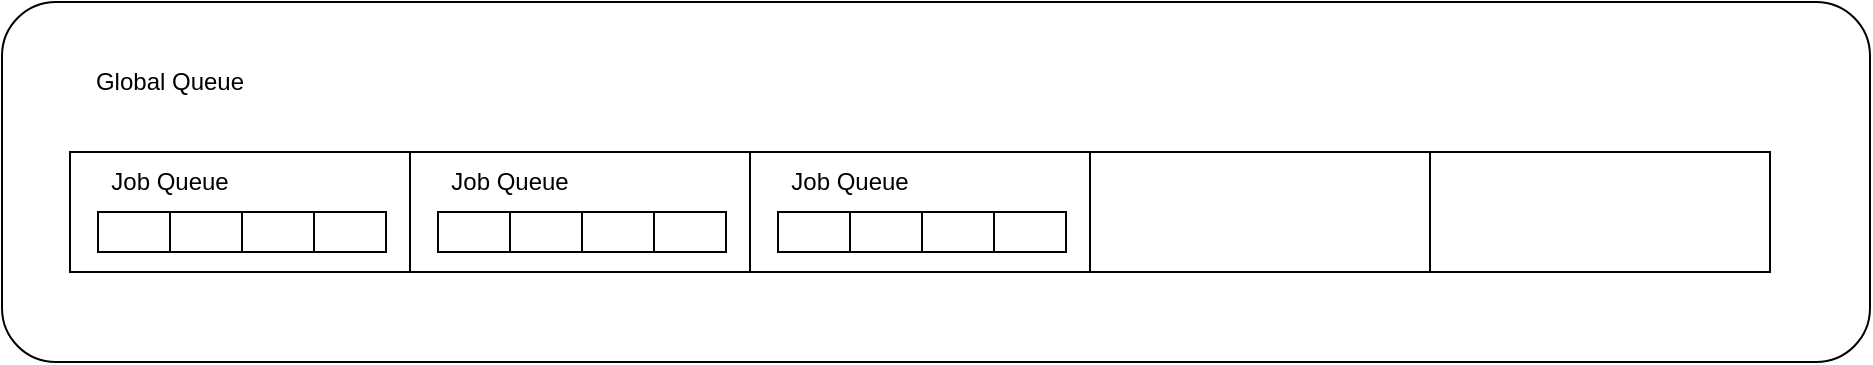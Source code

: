 <mxfile version="26.2.2">
  <diagram name="페이지-1" id="Mk4qLJfhBqheuXUlBqEr">
    <mxGraphModel dx="1030" dy="611" grid="1" gridSize="10" guides="1" tooltips="1" connect="1" arrows="1" fold="1" page="1" pageScale="1" pageWidth="827" pageHeight="1169" math="0" shadow="0">
      <root>
        <mxCell id="0" />
        <mxCell id="1" parent="0" />
        <mxCell id="uIK4AWvPfOsUOU29CAXk-1" value="" style="rounded=1;whiteSpace=wrap;html=1;" vertex="1" parent="1">
          <mxGeometry x="176" y="195" width="934" height="180" as="geometry" />
        </mxCell>
        <mxCell id="sQQ-UOUwGGefOafZwl83-1" value="" style="rounded=0;whiteSpace=wrap;html=1;" parent="1" vertex="1">
          <mxGeometry x="210" y="270" width="170" height="60" as="geometry" />
        </mxCell>
        <mxCell id="sQQ-UOUwGGefOafZwl83-7" value="Global Queue" style="text;html=1;align=center;verticalAlign=middle;whiteSpace=wrap;rounded=0;" parent="1" vertex="1">
          <mxGeometry x="210" y="220" width="100" height="30" as="geometry" />
        </mxCell>
        <mxCell id="sQQ-UOUwGGefOafZwl83-8" value="" style="rounded=0;whiteSpace=wrap;html=1;" parent="1" vertex="1">
          <mxGeometry x="224" y="300" width="36" height="20" as="geometry" />
        </mxCell>
        <mxCell id="sQQ-UOUwGGefOafZwl83-10" value="" style="rounded=0;whiteSpace=wrap;html=1;" parent="1" vertex="1">
          <mxGeometry x="260" y="300" width="36" height="20" as="geometry" />
        </mxCell>
        <mxCell id="sQQ-UOUwGGefOafZwl83-11" value="" style="rounded=0;whiteSpace=wrap;html=1;" parent="1" vertex="1">
          <mxGeometry x="296" y="300" width="36" height="20" as="geometry" />
        </mxCell>
        <mxCell id="sQQ-UOUwGGefOafZwl83-12" value="" style="rounded=0;whiteSpace=wrap;html=1;" parent="1" vertex="1">
          <mxGeometry x="332" y="300" width="36" height="20" as="geometry" />
        </mxCell>
        <mxCell id="sQQ-UOUwGGefOafZwl83-13" value="Job Queue" style="text;html=1;align=center;verticalAlign=middle;whiteSpace=wrap;rounded=0;" parent="1" vertex="1">
          <mxGeometry x="210" y="270" width="100" height="30" as="geometry" />
        </mxCell>
        <mxCell id="sQQ-UOUwGGefOafZwl83-15" value="" style="rounded=0;whiteSpace=wrap;html=1;" parent="1" vertex="1">
          <mxGeometry x="380" y="270" width="170" height="60" as="geometry" />
        </mxCell>
        <mxCell id="sQQ-UOUwGGefOafZwl83-16" value="" style="rounded=0;whiteSpace=wrap;html=1;" parent="1" vertex="1">
          <mxGeometry x="394" y="300" width="36" height="20" as="geometry" />
        </mxCell>
        <mxCell id="sQQ-UOUwGGefOafZwl83-17" value="" style="rounded=0;whiteSpace=wrap;html=1;" parent="1" vertex="1">
          <mxGeometry x="430" y="300" width="36" height="20" as="geometry" />
        </mxCell>
        <mxCell id="sQQ-UOUwGGefOafZwl83-18" value="" style="rounded=0;whiteSpace=wrap;html=1;" parent="1" vertex="1">
          <mxGeometry x="466" y="300" width="36" height="20" as="geometry" />
        </mxCell>
        <mxCell id="sQQ-UOUwGGefOafZwl83-19" value="" style="rounded=0;whiteSpace=wrap;html=1;" parent="1" vertex="1">
          <mxGeometry x="502" y="300" width="36" height="20" as="geometry" />
        </mxCell>
        <mxCell id="sQQ-UOUwGGefOafZwl83-20" value="Job Queue" style="text;html=1;align=center;verticalAlign=middle;whiteSpace=wrap;rounded=0;" parent="1" vertex="1">
          <mxGeometry x="380" y="270" width="100" height="30" as="geometry" />
        </mxCell>
        <mxCell id="sQQ-UOUwGGefOafZwl83-21" value="" style="rounded=0;whiteSpace=wrap;html=1;" parent="1" vertex="1">
          <mxGeometry x="550" y="270" width="170" height="60" as="geometry" />
        </mxCell>
        <mxCell id="sQQ-UOUwGGefOafZwl83-22" value="" style="rounded=0;whiteSpace=wrap;html=1;" parent="1" vertex="1">
          <mxGeometry x="564" y="300" width="36" height="20" as="geometry" />
        </mxCell>
        <mxCell id="sQQ-UOUwGGefOafZwl83-23" value="" style="rounded=0;whiteSpace=wrap;html=1;" parent="1" vertex="1">
          <mxGeometry x="600" y="300" width="36" height="20" as="geometry" />
        </mxCell>
        <mxCell id="sQQ-UOUwGGefOafZwl83-24" value="" style="rounded=0;whiteSpace=wrap;html=1;" parent="1" vertex="1">
          <mxGeometry x="636" y="300" width="36" height="20" as="geometry" />
        </mxCell>
        <mxCell id="sQQ-UOUwGGefOafZwl83-25" value="" style="rounded=0;whiteSpace=wrap;html=1;" parent="1" vertex="1">
          <mxGeometry x="672" y="300" width="36" height="20" as="geometry" />
        </mxCell>
        <mxCell id="sQQ-UOUwGGefOafZwl83-26" value="Job Queue" style="text;html=1;align=center;verticalAlign=middle;whiteSpace=wrap;rounded=0;" parent="1" vertex="1">
          <mxGeometry x="550" y="270" width="100" height="30" as="geometry" />
        </mxCell>
        <mxCell id="sQQ-UOUwGGefOafZwl83-27" value="" style="rounded=0;whiteSpace=wrap;html=1;" parent="1" vertex="1">
          <mxGeometry x="720" y="270" width="170" height="60" as="geometry" />
        </mxCell>
        <mxCell id="sQQ-UOUwGGefOafZwl83-28" value="" style="rounded=0;whiteSpace=wrap;html=1;" parent="1" vertex="1">
          <mxGeometry x="890" y="270" width="170" height="60" as="geometry" />
        </mxCell>
      </root>
    </mxGraphModel>
  </diagram>
</mxfile>
